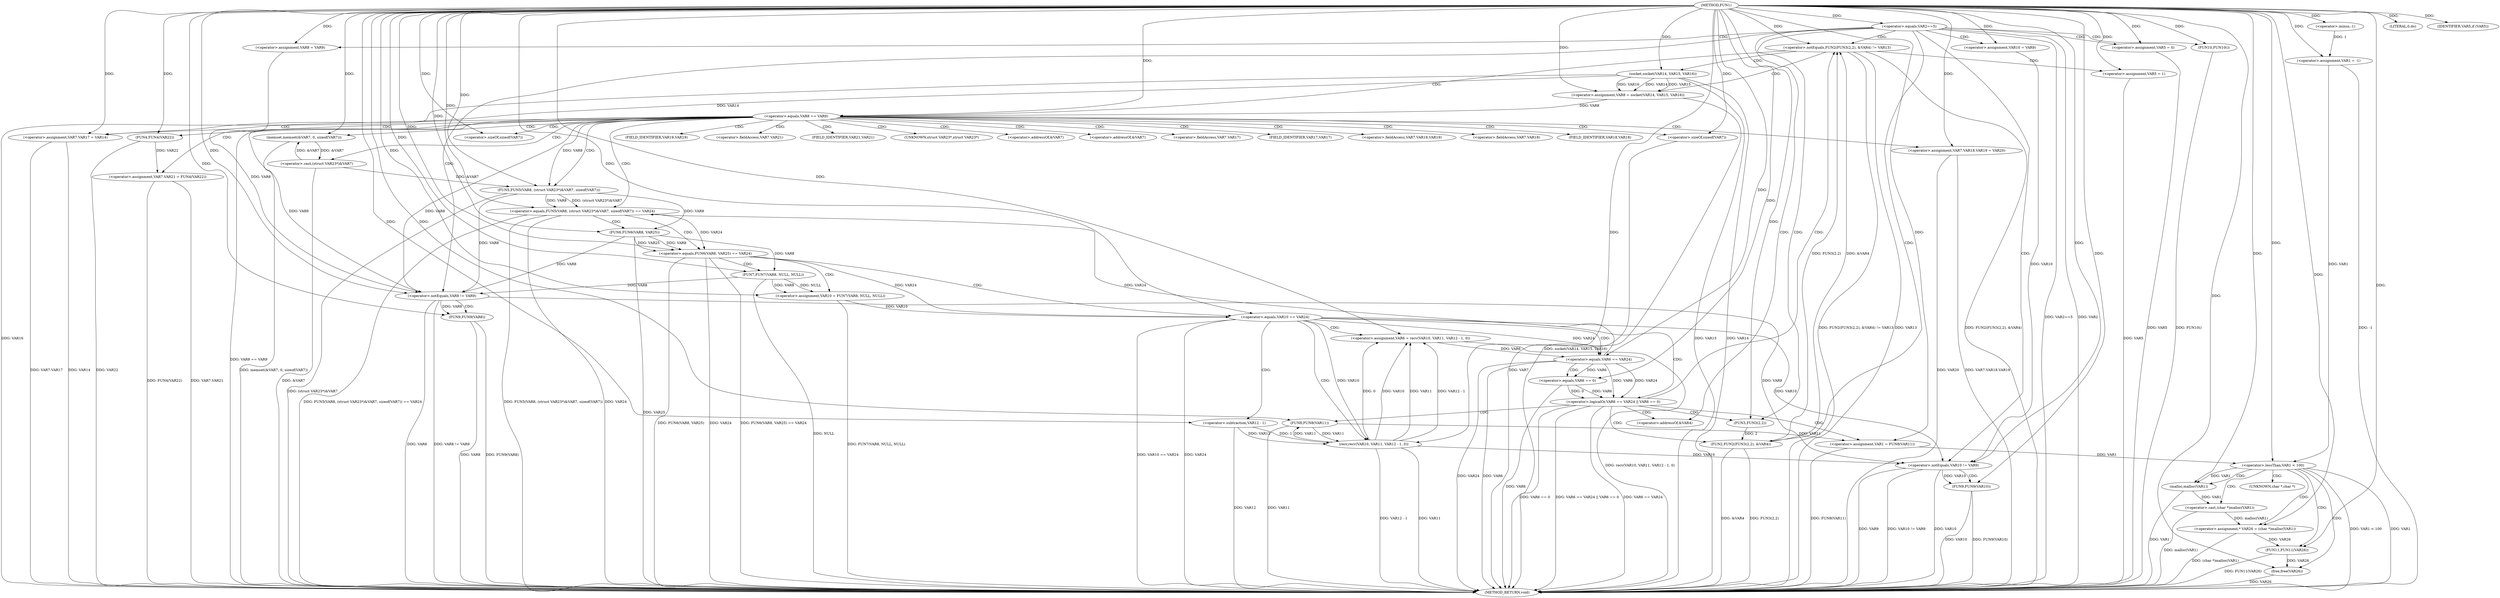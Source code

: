 digraph FUN1 {  
"1000100" [label = "(METHOD,FUN1)" ]
"1000272" [label = "(METHOD_RETURN,void)" ]
"1000103" [label = "(<operator>.assignment,VAR1 = -1)" ]
"1000105" [label = "(<operator>.minus,-1)" ]
"1000108" [label = "(<operator>.equals,VAR2==5)" ]
"1000115" [label = "(<operator>.assignment,VAR5 = 0)" ]
"1000121" [label = "(<operator>.assignment,VAR8 = VAR9)" ]
"1000125" [label = "(<operator>.assignment,VAR10 = VAR9)" ]
"1000132" [label = "(<operator>.notEquals,FUN2(FUN3(2,2), &VAR4) != VAR13)" ]
"1000133" [label = "(FUN2,FUN2(FUN3(2,2), &VAR4))" ]
"1000134" [label = "(FUN3,FUN3(2,2))" ]
"1000142" [label = "(<operator>.assignment,VAR5 = 1)" ]
"1000145" [label = "(<operator>.assignment,VAR8 = socket(VAR14, VAR15, VAR16))" ]
"1000147" [label = "(socket,socket(VAR14, VAR15, VAR16))" ]
"1000152" [label = "(<operator>.equals,VAR8 == VAR9)" ]
"1000157" [label = "(memset,memset(&VAR7, 0, sizeof(VAR7)))" ]
"1000161" [label = "(<operator>.sizeOf,sizeof(VAR7))" ]
"1000163" [label = "(<operator>.assignment,VAR7.VAR17 = VAR14)" ]
"1000168" [label = "(<operator>.assignment,VAR7.VAR18.VAR19 = VAR20)" ]
"1000175" [label = "(<operator>.assignment,VAR7.VAR21 = FUN4(VAR22))" ]
"1000179" [label = "(FUN4,FUN4(VAR22))" ]
"1000182" [label = "(<operator>.equals,FUN5(VAR8, (struct VAR23*)&VAR7, sizeof(VAR7)) == VAR24)" ]
"1000183" [label = "(FUN5,FUN5(VAR8, (struct VAR23*)&VAR7, sizeof(VAR7)))" ]
"1000185" [label = "(<operator>.cast,(struct VAR23*)&VAR7)" ]
"1000189" [label = "(<operator>.sizeOf,sizeof(VAR7))" ]
"1000195" [label = "(<operator>.equals,FUN6(VAR8, VAR25) == VAR24)" ]
"1000196" [label = "(FUN6,FUN6(VAR8, VAR25))" ]
"1000202" [label = "(<operator>.assignment,VAR10 = FUN7(VAR8, NULL, NULL))" ]
"1000204" [label = "(FUN7,FUN7(VAR8, NULL, NULL))" ]
"1000209" [label = "(<operator>.equals,VAR10 == VAR24)" ]
"1000214" [label = "(<operator>.assignment,VAR6 = recv(VAR10, VAR11, VAR12 - 1, 0))" ]
"1000216" [label = "(recv,recv(VAR10, VAR11, VAR12 - 1, 0))" ]
"1000219" [label = "(<operator>.subtraction,VAR12 - 1)" ]
"1000224" [label = "(<operator>.logicalOr,VAR6 == VAR24 || VAR6 == 0)" ]
"1000225" [label = "(<operator>.equals,VAR6 == VAR24)" ]
"1000228" [label = "(<operator>.equals,VAR6 == 0)" ]
"1000233" [label = "(<operator>.assignment,VAR1 = FUN8(VAR11))" ]
"1000235" [label = "(FUN8,FUN8(VAR11))" ]
"1000237" [label = "(LITERAL,0,do)" ]
"1000239" [label = "(<operator>.notEquals,VAR8 != VAR9)" ]
"1000243" [label = "(FUN9,FUN9(VAR8))" ]
"1000246" [label = "(<operator>.notEquals,VAR10 != VAR9)" ]
"1000250" [label = "(FUN9,FUN9(VAR10))" ]
"1000253" [label = "(IDENTIFIER,VAR5,if (VAR5))" ]
"1000255" [label = "(FUN10,FUN10())" ]
"1000257" [label = "(<operator>.lessThan,VAR1 < 100)" ]
"1000262" [label = "(<operator>.assignment,* VAR26 = (char *)malloc(VAR1))" ]
"1000264" [label = "(<operator>.cast,(char *)malloc(VAR1))" ]
"1000266" [label = "(malloc,malloc(VAR1))" ]
"1000268" [label = "(FUN11,FUN11(VAR26))" ]
"1000270" [label = "(free,free(VAR26))" ]
"1000137" [label = "(<operator>.addressOf,&VAR4)" ]
"1000158" [label = "(<operator>.addressOf,&VAR7)" ]
"1000164" [label = "(<operator>.fieldAccess,VAR7.VAR17)" ]
"1000166" [label = "(FIELD_IDENTIFIER,VAR17,VAR17)" ]
"1000169" [label = "(<operator>.fieldAccess,VAR7.VAR18.VAR19)" ]
"1000170" [label = "(<operator>.fieldAccess,VAR7.VAR18)" ]
"1000172" [label = "(FIELD_IDENTIFIER,VAR18,VAR18)" ]
"1000173" [label = "(FIELD_IDENTIFIER,VAR19,VAR19)" ]
"1000176" [label = "(<operator>.fieldAccess,VAR7.VAR21)" ]
"1000178" [label = "(FIELD_IDENTIFIER,VAR21,VAR21)" ]
"1000186" [label = "(UNKNOWN,struct VAR23*,struct VAR23*)" ]
"1000187" [label = "(<operator>.addressOf,&VAR7)" ]
"1000265" [label = "(UNKNOWN,char *,char *)" ]
  "1000183" -> "1000272"  [ label = "DDG: (struct VAR23*)&VAR7"] 
  "1000132" -> "1000272"  [ label = "DDG: FUN2(FUN3(2,2), &VAR4)"] 
  "1000195" -> "1000272"  [ label = "DDG: VAR24"] 
  "1000209" -> "1000272"  [ label = "DDG: VAR24"] 
  "1000250" -> "1000272"  [ label = "DDG: FUN9(VAR10)"] 
  "1000182" -> "1000272"  [ label = "DDG: FUN5(VAR8, (struct VAR23*)&VAR7, sizeof(VAR7)) == VAR24"] 
  "1000246" -> "1000272"  [ label = "DDG: VAR9"] 
  "1000163" -> "1000272"  [ label = "DDG: VAR7.VAR17"] 
  "1000185" -> "1000272"  [ label = "DDG: &VAR7"] 
  "1000224" -> "1000272"  [ label = "DDG: VAR6 == VAR24"] 
  "1000250" -> "1000272"  [ label = "DDG: VAR10"] 
  "1000225" -> "1000272"  [ label = "DDG: VAR24"] 
  "1000108" -> "1000272"  [ label = "DDG: VAR2==5"] 
  "1000209" -> "1000272"  [ label = "DDG: VAR10 == VAR24"] 
  "1000235" -> "1000272"  [ label = "DDG: VAR11"] 
  "1000239" -> "1000272"  [ label = "DDG: VAR8 != VAR9"] 
  "1000168" -> "1000272"  [ label = "DDG: VAR7.VAR18.VAR19"] 
  "1000233" -> "1000272"  [ label = "DDG: FUN8(VAR11)"] 
  "1000189" -> "1000272"  [ label = "DDG: VAR7"] 
  "1000214" -> "1000272"  [ label = "DDG: recv(VAR10, VAR11, VAR12 - 1, 0)"] 
  "1000157" -> "1000272"  [ label = "DDG: memset(&VAR7, 0, sizeof(VAR7))"] 
  "1000175" -> "1000272"  [ label = "DDG: FUN4(VAR22)"] 
  "1000255" -> "1000272"  [ label = "DDG: FUN10()"] 
  "1000103" -> "1000272"  [ label = "DDG: -1"] 
  "1000225" -> "1000272"  [ label = "DDG: VAR6"] 
  "1000216" -> "1000272"  [ label = "DDG: VAR12 - 1"] 
  "1000239" -> "1000272"  [ label = "DDG: VAR8"] 
  "1000224" -> "1000272"  [ label = "DDG: VAR6 == 0"] 
  "1000204" -> "1000272"  [ label = "DDG: NULL"] 
  "1000132" -> "1000272"  [ label = "DDG: FUN2(FUN3(2,2), &VAR4) != VAR13"] 
  "1000132" -> "1000272"  [ label = "DDG: VAR13"] 
  "1000195" -> "1000272"  [ label = "DDG: FUN6(VAR8, VAR25) == VAR24"] 
  "1000152" -> "1000272"  [ label = "DDG: VAR8 == VAR9"] 
  "1000268" -> "1000272"  [ label = "DDG: FUN11(VAR26)"] 
  "1000228" -> "1000272"  [ label = "DDG: VAR6"] 
  "1000163" -> "1000272"  [ label = "DDG: VAR14"] 
  "1000266" -> "1000272"  [ label = "DDG: VAR1"] 
  "1000133" -> "1000272"  [ label = "DDG: FUN3(2,2)"] 
  "1000182" -> "1000272"  [ label = "DDG: VAR24"] 
  "1000179" -> "1000272"  [ label = "DDG: VAR22"] 
  "1000262" -> "1000272"  [ label = "DDG: (char *)malloc(VAR1)"] 
  "1000216" -> "1000272"  [ label = "DDG: VAR11"] 
  "1000147" -> "1000272"  [ label = "DDG: VAR15"] 
  "1000257" -> "1000272"  [ label = "DDG: VAR1"] 
  "1000147" -> "1000272"  [ label = "DDG: VAR14"] 
  "1000175" -> "1000272"  [ label = "DDG: VAR7.VAR21"] 
  "1000264" -> "1000272"  [ label = "DDG: malloc(VAR1)"] 
  "1000142" -> "1000272"  [ label = "DDG: VAR5"] 
  "1000219" -> "1000272"  [ label = "DDG: VAR12"] 
  "1000243" -> "1000272"  [ label = "DDG: VAR8"] 
  "1000147" -> "1000272"  [ label = "DDG: VAR16"] 
  "1000257" -> "1000272"  [ label = "DDG: VAR1 < 100"] 
  "1000195" -> "1000272"  [ label = "DDG: FUN6(VAR8, VAR25)"] 
  "1000246" -> "1000272"  [ label = "DDG: VAR10 != VAR9"] 
  "1000145" -> "1000272"  [ label = "DDG: socket(VAR14, VAR15, VAR16)"] 
  "1000270" -> "1000272"  [ label = "DDG: VAR26"] 
  "1000115" -> "1000272"  [ label = "DDG: VAR5"] 
  "1000182" -> "1000272"  [ label = "DDG: FUN5(VAR8, (struct VAR23*)&VAR7, sizeof(VAR7))"] 
  "1000168" -> "1000272"  [ label = "DDG: VAR20"] 
  "1000133" -> "1000272"  [ label = "DDG: &VAR4"] 
  "1000243" -> "1000272"  [ label = "DDG: FUN9(VAR8)"] 
  "1000108" -> "1000272"  [ label = "DDG: VAR2"] 
  "1000246" -> "1000272"  [ label = "DDG: VAR10"] 
  "1000224" -> "1000272"  [ label = "DDG: VAR6 == VAR24 || VAR6 == 0"] 
  "1000202" -> "1000272"  [ label = "DDG: FUN7(VAR8, NULL, NULL)"] 
  "1000196" -> "1000272"  [ label = "DDG: VAR25"] 
  "1000105" -> "1000103"  [ label = "DDG: 1"] 
  "1000100" -> "1000103"  [ label = "DDG: "] 
  "1000100" -> "1000105"  [ label = "DDG: "] 
  "1000100" -> "1000108"  [ label = "DDG: "] 
  "1000100" -> "1000115"  [ label = "DDG: "] 
  "1000100" -> "1000121"  [ label = "DDG: "] 
  "1000100" -> "1000125"  [ label = "DDG: "] 
  "1000133" -> "1000132"  [ label = "DDG: FUN3(2,2)"] 
  "1000133" -> "1000132"  [ label = "DDG: &VAR4"] 
  "1000134" -> "1000133"  [ label = "DDG: 2"] 
  "1000100" -> "1000134"  [ label = "DDG: "] 
  "1000100" -> "1000132"  [ label = "DDG: "] 
  "1000100" -> "1000142"  [ label = "DDG: "] 
  "1000147" -> "1000145"  [ label = "DDG: VAR14"] 
  "1000147" -> "1000145"  [ label = "DDG: VAR15"] 
  "1000147" -> "1000145"  [ label = "DDG: VAR16"] 
  "1000100" -> "1000145"  [ label = "DDG: "] 
  "1000100" -> "1000147"  [ label = "DDG: "] 
  "1000145" -> "1000152"  [ label = "DDG: VAR8"] 
  "1000100" -> "1000152"  [ label = "DDG: "] 
  "1000185" -> "1000157"  [ label = "DDG: &VAR7"] 
  "1000100" -> "1000157"  [ label = "DDG: "] 
  "1000100" -> "1000161"  [ label = "DDG: "] 
  "1000147" -> "1000163"  [ label = "DDG: VAR14"] 
  "1000100" -> "1000163"  [ label = "DDG: "] 
  "1000100" -> "1000168"  [ label = "DDG: "] 
  "1000179" -> "1000175"  [ label = "DDG: VAR22"] 
  "1000100" -> "1000179"  [ label = "DDG: "] 
  "1000183" -> "1000182"  [ label = "DDG: VAR8"] 
  "1000183" -> "1000182"  [ label = "DDG: (struct VAR23*)&VAR7"] 
  "1000152" -> "1000183"  [ label = "DDG: VAR8"] 
  "1000100" -> "1000183"  [ label = "DDG: "] 
  "1000185" -> "1000183"  [ label = "DDG: &VAR7"] 
  "1000157" -> "1000185"  [ label = "DDG: &VAR7"] 
  "1000100" -> "1000189"  [ label = "DDG: "] 
  "1000225" -> "1000182"  [ label = "DDG: VAR24"] 
  "1000100" -> "1000182"  [ label = "DDG: "] 
  "1000196" -> "1000195"  [ label = "DDG: VAR8"] 
  "1000196" -> "1000195"  [ label = "DDG: VAR25"] 
  "1000183" -> "1000196"  [ label = "DDG: VAR8"] 
  "1000100" -> "1000196"  [ label = "DDG: "] 
  "1000182" -> "1000195"  [ label = "DDG: VAR24"] 
  "1000100" -> "1000195"  [ label = "DDG: "] 
  "1000204" -> "1000202"  [ label = "DDG: VAR8"] 
  "1000204" -> "1000202"  [ label = "DDG: NULL"] 
  "1000100" -> "1000202"  [ label = "DDG: "] 
  "1000196" -> "1000204"  [ label = "DDG: VAR8"] 
  "1000100" -> "1000204"  [ label = "DDG: "] 
  "1000202" -> "1000209"  [ label = "DDG: VAR10"] 
  "1000100" -> "1000209"  [ label = "DDG: "] 
  "1000195" -> "1000209"  [ label = "DDG: VAR24"] 
  "1000216" -> "1000214"  [ label = "DDG: VAR10"] 
  "1000216" -> "1000214"  [ label = "DDG: VAR11"] 
  "1000216" -> "1000214"  [ label = "DDG: VAR12 - 1"] 
  "1000216" -> "1000214"  [ label = "DDG: 0"] 
  "1000100" -> "1000214"  [ label = "DDG: "] 
  "1000209" -> "1000216"  [ label = "DDG: VAR10"] 
  "1000100" -> "1000216"  [ label = "DDG: "] 
  "1000235" -> "1000216"  [ label = "DDG: VAR11"] 
  "1000219" -> "1000216"  [ label = "DDG: VAR12"] 
  "1000219" -> "1000216"  [ label = "DDG: 1"] 
  "1000100" -> "1000219"  [ label = "DDG: "] 
  "1000225" -> "1000224"  [ label = "DDG: VAR6"] 
  "1000225" -> "1000224"  [ label = "DDG: VAR24"] 
  "1000214" -> "1000225"  [ label = "DDG: VAR6"] 
  "1000100" -> "1000225"  [ label = "DDG: "] 
  "1000209" -> "1000225"  [ label = "DDG: VAR24"] 
  "1000228" -> "1000224"  [ label = "DDG: VAR6"] 
  "1000228" -> "1000224"  [ label = "DDG: 0"] 
  "1000225" -> "1000228"  [ label = "DDG: VAR6"] 
  "1000100" -> "1000228"  [ label = "DDG: "] 
  "1000235" -> "1000233"  [ label = "DDG: VAR11"] 
  "1000100" -> "1000233"  [ label = "DDG: "] 
  "1000216" -> "1000235"  [ label = "DDG: VAR11"] 
  "1000100" -> "1000235"  [ label = "DDG: "] 
  "1000100" -> "1000237"  [ label = "DDG: "] 
  "1000183" -> "1000239"  [ label = "DDG: VAR8"] 
  "1000152" -> "1000239"  [ label = "DDG: VAR8"] 
  "1000196" -> "1000239"  [ label = "DDG: VAR8"] 
  "1000121" -> "1000239"  [ label = "DDG: VAR8"] 
  "1000204" -> "1000239"  [ label = "DDG: VAR8"] 
  "1000100" -> "1000239"  [ label = "DDG: "] 
  "1000152" -> "1000239"  [ label = "DDG: VAR9"] 
  "1000239" -> "1000243"  [ label = "DDG: VAR8"] 
  "1000100" -> "1000243"  [ label = "DDG: "] 
  "1000125" -> "1000246"  [ label = "DDG: VAR10"] 
  "1000209" -> "1000246"  [ label = "DDG: VAR10"] 
  "1000216" -> "1000246"  [ label = "DDG: VAR10"] 
  "1000100" -> "1000246"  [ label = "DDG: "] 
  "1000239" -> "1000246"  [ label = "DDG: VAR9"] 
  "1000246" -> "1000250"  [ label = "DDG: VAR10"] 
  "1000100" -> "1000250"  [ label = "DDG: "] 
  "1000100" -> "1000253"  [ label = "DDG: "] 
  "1000100" -> "1000255"  [ label = "DDG: "] 
  "1000103" -> "1000257"  [ label = "DDG: VAR1"] 
  "1000233" -> "1000257"  [ label = "DDG: VAR1"] 
  "1000100" -> "1000257"  [ label = "DDG: "] 
  "1000264" -> "1000262"  [ label = "DDG: malloc(VAR1)"] 
  "1000100" -> "1000262"  [ label = "DDG: "] 
  "1000266" -> "1000264"  [ label = "DDG: VAR1"] 
  "1000257" -> "1000266"  [ label = "DDG: VAR1"] 
  "1000100" -> "1000266"  [ label = "DDG: "] 
  "1000262" -> "1000268"  [ label = "DDG: VAR26"] 
  "1000100" -> "1000268"  [ label = "DDG: "] 
  "1000268" -> "1000270"  [ label = "DDG: VAR26"] 
  "1000100" -> "1000270"  [ label = "DDG: "] 
  "1000108" -> "1000125"  [ label = "CDG: "] 
  "1000108" -> "1000133"  [ label = "CDG: "] 
  "1000108" -> "1000132"  [ label = "CDG: "] 
  "1000108" -> "1000239"  [ label = "CDG: "] 
  "1000108" -> "1000246"  [ label = "CDG: "] 
  "1000108" -> "1000121"  [ label = "CDG: "] 
  "1000108" -> "1000137"  [ label = "CDG: "] 
  "1000108" -> "1000115"  [ label = "CDG: "] 
  "1000108" -> "1000134"  [ label = "CDG: "] 
  "1000108" -> "1000255"  [ label = "CDG: "] 
  "1000132" -> "1000142"  [ label = "CDG: "] 
  "1000132" -> "1000145"  [ label = "CDG: "] 
  "1000132" -> "1000152"  [ label = "CDG: "] 
  "1000132" -> "1000147"  [ label = "CDG: "] 
  "1000152" -> "1000164"  [ label = "CDG: "] 
  "1000152" -> "1000161"  [ label = "CDG: "] 
  "1000152" -> "1000182"  [ label = "CDG: "] 
  "1000152" -> "1000166"  [ label = "CDG: "] 
  "1000152" -> "1000183"  [ label = "CDG: "] 
  "1000152" -> "1000157"  [ label = "CDG: "] 
  "1000152" -> "1000175"  [ label = "CDG: "] 
  "1000152" -> "1000179"  [ label = "CDG: "] 
  "1000152" -> "1000176"  [ label = "CDG: "] 
  "1000152" -> "1000187"  [ label = "CDG: "] 
  "1000152" -> "1000185"  [ label = "CDG: "] 
  "1000152" -> "1000186"  [ label = "CDG: "] 
  "1000152" -> "1000172"  [ label = "CDG: "] 
  "1000152" -> "1000189"  [ label = "CDG: "] 
  "1000152" -> "1000169"  [ label = "CDG: "] 
  "1000152" -> "1000163"  [ label = "CDG: "] 
  "1000152" -> "1000168"  [ label = "CDG: "] 
  "1000152" -> "1000178"  [ label = "CDG: "] 
  "1000152" -> "1000173"  [ label = "CDG: "] 
  "1000152" -> "1000158"  [ label = "CDG: "] 
  "1000152" -> "1000170"  [ label = "CDG: "] 
  "1000182" -> "1000195"  [ label = "CDG: "] 
  "1000182" -> "1000196"  [ label = "CDG: "] 
  "1000195" -> "1000204"  [ label = "CDG: "] 
  "1000195" -> "1000202"  [ label = "CDG: "] 
  "1000195" -> "1000209"  [ label = "CDG: "] 
  "1000209" -> "1000216"  [ label = "CDG: "] 
  "1000209" -> "1000219"  [ label = "CDG: "] 
  "1000209" -> "1000214"  [ label = "CDG: "] 
  "1000209" -> "1000224"  [ label = "CDG: "] 
  "1000209" -> "1000225"  [ label = "CDG: "] 
  "1000224" -> "1000233"  [ label = "CDG: "] 
  "1000224" -> "1000235"  [ label = "CDG: "] 
  "1000224" -> "1000133"  [ label = "CDG: "] 
  "1000224" -> "1000132"  [ label = "CDG: "] 
  "1000224" -> "1000137"  [ label = "CDG: "] 
  "1000224" -> "1000134"  [ label = "CDG: "] 
  "1000225" -> "1000228"  [ label = "CDG: "] 
  "1000239" -> "1000243"  [ label = "CDG: "] 
  "1000246" -> "1000250"  [ label = "CDG: "] 
  "1000257" -> "1000268"  [ label = "CDG: "] 
  "1000257" -> "1000270"  [ label = "CDG: "] 
  "1000257" -> "1000265"  [ label = "CDG: "] 
  "1000257" -> "1000266"  [ label = "CDG: "] 
  "1000257" -> "1000262"  [ label = "CDG: "] 
  "1000257" -> "1000264"  [ label = "CDG: "] 
}
